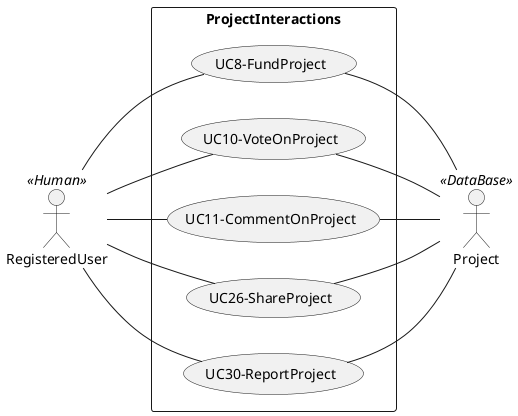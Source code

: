 
@startuml ProjectInteractions
left to right direction
skinparam packageStyle rectangle
actor RegisteredUser as A3 << Human >>
actor Project as A9 << DataBase >>
' actor Project as A8 << Database >>

' usecase (UC4-ShareToSocialMedia) as UC4
' A1 -- (UC4)
' (UC4) -- A6

rectangle ProjectInteractions {
    usecase (UC8-FundProject) as UC8
    usecase (UC10-VoteOnProject) as UC10
    usecase (UC11-CommentOnProject) as UC11
    usecase (UC26-ShareProject) as UC26
    usecase (UC30-ReportProject) as UC30

    A3 -- (UC8)
    A3 -- (UC10)
    A3 -- (UC11)
    A3 -- (UC26)
    A3 -- (UC30)
    (UC10) -- A9
    (UC11) -- A9
    (UC8) -- A9
    (UC26) -- A9
    (UC30) -- A9

}

@enduml
